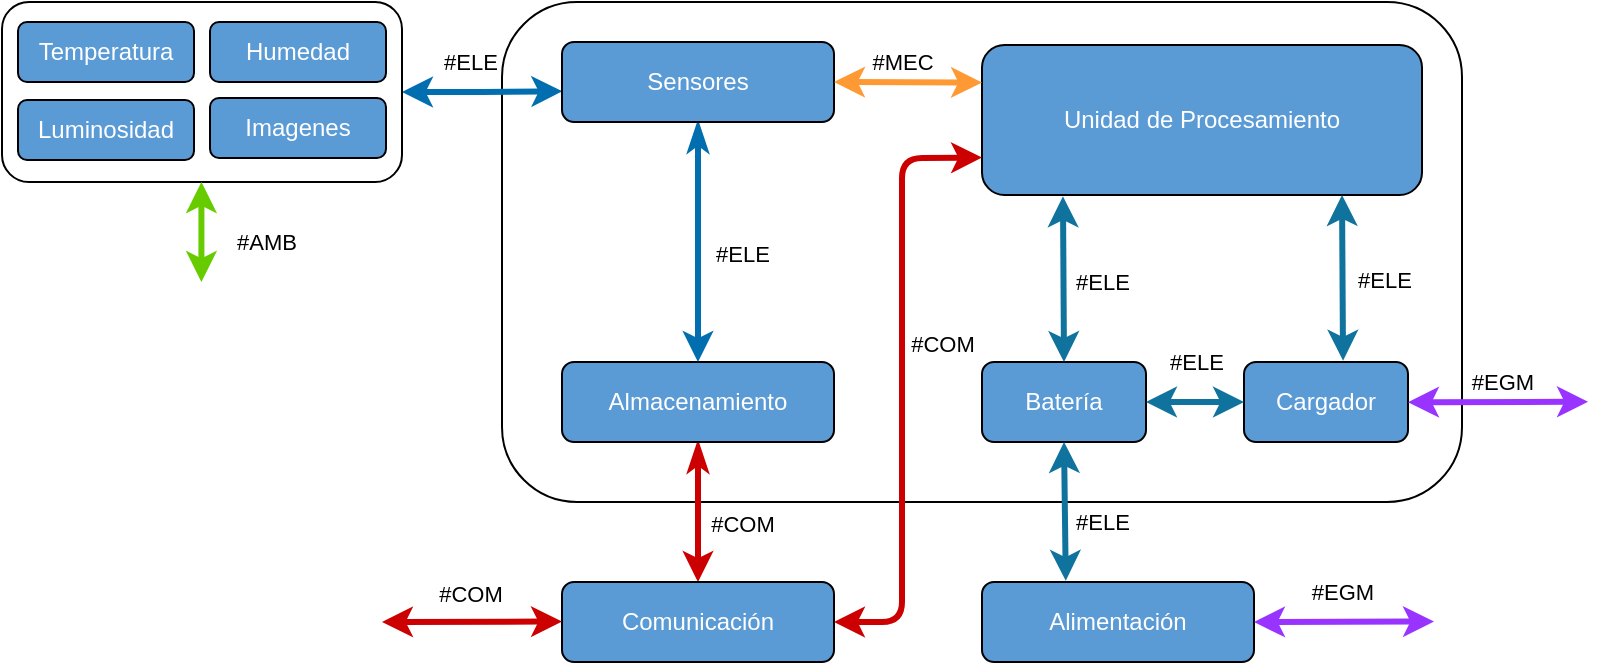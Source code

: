 <mxfile version="14.7.8"><diagram id="b6pocJY9CHgBc72WGK0m" name="Page-1"><mxGraphModel dx="981" dy="519" grid="1" gridSize="10" guides="1" tooltips="1" connect="1" arrows="1" fold="1" page="1" pageScale="1" pageWidth="827" pageHeight="1169" math="0" shadow="0"><root><mxCell id="0"/><mxCell id="1" parent="0"/><mxCell id="VLvqE0nvj4jKx-WeodR5-1" value="" style="rounded=1;whiteSpace=wrap;html=1;fillColor=none;" parent="1" vertex="1"><mxGeometry x="540" y="290" width="480" height="250" as="geometry"/></mxCell><mxCell id="6pdZqBowtHjrku86IgUR-15" style="edgeStyle=orthogonalEdgeStyle;rounded=0;orthogonalLoop=1;jettySize=auto;html=1;entryX=0.001;entryY=0.616;entryDx=0;entryDy=0;entryPerimeter=0;startArrow=classic;startFill=1;strokeWidth=3;strokeColor=#006EAF;" edge="1" parent="1" source="6pdZqBowtHjrku86IgUR-5" target="VLvqE0nvj4jKx-WeodR5-9"><mxGeometry relative="1" as="geometry"/></mxCell><mxCell id="6pdZqBowtHjrku86IgUR-16" value="#ELE" style="edgeLabel;html=1;align=center;verticalAlign=middle;resizable=0;points=[];" vertex="1" connectable="0" parent="6pdZqBowtHjrku86IgUR-15"><mxGeometry x="-0.151" y="-1" relative="1" as="geometry"><mxPoint y="-16" as="offset"/></mxGeometry></mxCell><mxCell id="6pdZqBowtHjrku86IgUR-5" value="" style="rounded=1;whiteSpace=wrap;html=1;fillColor=none;" vertex="1" parent="1"><mxGeometry x="290" y="290" width="200" height="90" as="geometry"/></mxCell><mxCell id="VLvqE0nvj4jKx-WeodR5-4" value="&lt;font color=&quot;#FFFFFF&quot;&gt;Unidad de Procesamiento&lt;/font&gt;" style="rounded=1;whiteSpace=wrap;html=1;fillColor=#5B9BD5;" parent="1" vertex="1"><mxGeometry x="780" y="311.5" width="220" height="75" as="geometry"/></mxCell><mxCell id="VLvqE0nvj4jKx-WeodR5-31" value="" style="edgeStyle=orthogonalEdgeStyle;rounded=0;orthogonalLoop=1;jettySize=auto;html=1;startArrow=classicThin;startFill=1;strokeWidth=3;fillColor=#e51400;strokeColor=#CC0000;" parent="1" source="VLvqE0nvj4jKx-WeodR5-6" target="VLvqE0nvj4jKx-WeodR5-8" edge="1"><mxGeometry relative="1" as="geometry"/></mxCell><mxCell id="VLvqE0nvj4jKx-WeodR5-44" value="#COM" style="edgeLabel;html=1;align=center;verticalAlign=middle;resizable=0;points=[];labelBackgroundColor=none;" parent="VLvqE0nvj4jKx-WeodR5-31" vertex="1" connectable="0"><mxGeometry x="0.327" y="2" relative="1" as="geometry"><mxPoint x="20" y="-6" as="offset"/></mxGeometry></mxCell><mxCell id="VLvqE0nvj4jKx-WeodR5-6" value="&lt;font color=&quot;#ffffff&quot;&gt;Almacenamiento&lt;/font&gt;" style="rounded=1;whiteSpace=wrap;html=1;fillColor=#5B9BD5;" parent="1" vertex="1"><mxGeometry x="570" y="470" width="136" height="40" as="geometry"/></mxCell><mxCell id="VLvqE0nvj4jKx-WeodR5-8" value="&lt;font color=&quot;#ffffff&quot;&gt;Comunicación&lt;/font&gt;" style="rounded=1;whiteSpace=wrap;html=1;fillColor=#5B9BD5;" parent="1" vertex="1"><mxGeometry x="570" y="580" width="136" height="40" as="geometry"/></mxCell><mxCell id="VLvqE0nvj4jKx-WeodR5-30" value="" style="edgeStyle=orthogonalEdgeStyle;rounded=0;orthogonalLoop=1;jettySize=auto;html=1;startArrow=classicThin;startFill=1;strokeWidth=3;fillColor=#1ba1e2;strokeColor=#006EAF;" parent="1" source="VLvqE0nvj4jKx-WeodR5-9" target="VLvqE0nvj4jKx-WeodR5-6" edge="1"><mxGeometry relative="1" as="geometry"/></mxCell><mxCell id="VLvqE0nvj4jKx-WeodR5-47" value="#ELE" style="edgeLabel;html=1;align=center;verticalAlign=middle;resizable=0;points=[];labelBackgroundColor=none;" parent="VLvqE0nvj4jKx-WeodR5-30" vertex="1" connectable="0"><mxGeometry x="-0.341" y="2" relative="1" as="geometry"><mxPoint x="20" y="26" as="offset"/></mxGeometry></mxCell><mxCell id="VLvqE0nvj4jKx-WeodR5-9" value="&lt;font color=&quot;#ffffff&quot;&gt;Sensores&lt;/font&gt;" style="rounded=1;whiteSpace=wrap;html=1;fillColor=#5B9BD5;" parent="1" vertex="1"><mxGeometry x="570" y="310" width="136" height="40" as="geometry"/></mxCell><mxCell id="VLvqE0nvj4jKx-WeodR5-10" value="&lt;font color=&quot;#ffffff&quot;&gt;Batería&lt;/font&gt;" style="rounded=1;whiteSpace=wrap;html=1;fillColor=#5B9BD5;" parent="1" vertex="1"><mxGeometry x="780" y="470" width="82" height="40" as="geometry"/></mxCell><mxCell id="VLvqE0nvj4jKx-WeodR5-11" value="&lt;font color=&quot;#ffffff&quot;&gt;Alimentación&lt;/font&gt;" style="rounded=1;whiteSpace=wrap;html=1;fillColor=#5B9BD5;" parent="1" vertex="1"><mxGeometry x="780" y="580" width="136" height="40" as="geometry"/></mxCell><mxCell id="VLvqE0nvj4jKx-WeodR5-21" value="" style="endArrow=classic;startArrow=classic;html=1;strokeWidth=3;fillColor=#b1ddf0;exitX=0.5;exitY=0;exitDx=0;exitDy=0;strokeColor=#10739e;entryX=0.184;entryY=1.009;entryDx=0;entryDy=0;entryPerimeter=0;" parent="1" source="VLvqE0nvj4jKx-WeodR5-10" target="VLvqE0nvj4jKx-WeodR5-4" edge="1"><mxGeometry width="50" height="50" relative="1" as="geometry"><mxPoint x="839.5" y="470" as="sourcePoint"/><mxPoint x="815" y="389" as="targetPoint"/></mxGeometry></mxCell><mxCell id="VLvqE0nvj4jKx-WeodR5-48" value="#ELE" style="edgeLabel;html=1;align=center;verticalAlign=middle;resizable=0;points=[];labelBackgroundColor=none;" parent="VLvqE0nvj4jKx-WeodR5-21" vertex="1" connectable="0"><mxGeometry x="-0.176" y="-1" relative="1" as="geometry"><mxPoint x="18" y="-6" as="offset"/></mxGeometry></mxCell><mxCell id="VLvqE0nvj4jKx-WeodR5-23" value="" style="endArrow=classic;startArrow=classic;html=1;strokeWidth=3;fillColor=#fa6800;exitX=1;exitY=0.5;exitDx=0;exitDy=0;entryX=0;entryY=0.25;entryDx=0;entryDy=0;strokeColor=#FF9933;" parent="1" source="VLvqE0nvj4jKx-WeodR5-9" target="VLvqE0nvj4jKx-WeodR5-4" edge="1"><mxGeometry width="50" height="50" relative="1" as="geometry"><mxPoint x="720" y="380" as="sourcePoint"/><mxPoint x="770" y="330" as="targetPoint"/></mxGeometry></mxCell><mxCell id="VLvqE0nvj4jKx-WeodR5-46" value="#MEC" style="edgeLabel;html=1;align=center;verticalAlign=middle;resizable=0;points=[];labelBackgroundColor=none;" parent="VLvqE0nvj4jKx-WeodR5-23" vertex="1" connectable="0"><mxGeometry x="0.541" y="-1" relative="1" as="geometry"><mxPoint x="-23" y="-11" as="offset"/></mxGeometry></mxCell><mxCell id="VLvqE0nvj4jKx-WeodR5-24" value="" style="endArrow=classic;startArrow=classic;html=1;strokeWidth=3;fillColor=#b1ddf0;entryX=0.5;entryY=1;entryDx=0;entryDy=0;exitX=0.308;exitY=-0.015;exitDx=0;exitDy=0;strokeColor=#10739e;exitPerimeter=0;" parent="1" edge="1"><mxGeometry width="50" height="50" relative="1" as="geometry"><mxPoint x="821.888" y="579.4" as="sourcePoint"/><mxPoint x="821" y="510.0" as="targetPoint"/></mxGeometry></mxCell><mxCell id="VLvqE0nvj4jKx-WeodR5-49" value="#ELE" style="edgeLabel;html=1;align=center;verticalAlign=middle;resizable=0;points=[];labelBackgroundColor=none;" parent="VLvqE0nvj4jKx-WeodR5-24" vertex="1" connectable="0"><mxGeometry x="-0.601" relative="1" as="geometry"><mxPoint x="18" y="-16" as="offset"/></mxGeometry></mxCell><mxCell id="VLvqE0nvj4jKx-WeodR5-32" value="" style="endArrow=classic;startArrow=classic;html=1;strokeWidth=3;fillColor=#e51400;exitX=1;exitY=0.5;exitDx=0;exitDy=0;entryX=0;entryY=0.75;entryDx=0;entryDy=0;strokeColor=#CC0000;" parent="1" source="VLvqE0nvj4jKx-WeodR5-8" target="VLvqE0nvj4jKx-WeodR5-4" edge="1"><mxGeometry width="50" height="50" relative="1" as="geometry"><mxPoint x="720" y="600" as="sourcePoint"/><mxPoint x="770" y="550" as="targetPoint"/><Array as="points"><mxPoint x="740" y="600"/><mxPoint x="740" y="368"/></Array></mxGeometry></mxCell><mxCell id="VLvqE0nvj4jKx-WeodR5-45" value="#COM" style="edgeLabel;html=1;align=center;verticalAlign=middle;resizable=0;points=[];labelBackgroundColor=none;" parent="VLvqE0nvj4jKx-WeodR5-32" vertex="1" connectable="0"><mxGeometry x="-0.571" y="-4" relative="1" as="geometry"><mxPoint x="16" y="-108" as="offset"/></mxGeometry></mxCell><mxCell id="VLvqE0nvj4jKx-WeodR5-33" value="" style="endArrow=classic;startArrow=classic;html=1;strokeWidth=3;fillColor=#d5e8d4;gradientColor=#97d077;strokeColor=#66CC00;exitX=0.5;exitY=1;exitDx=0;exitDy=0;" parent="1" edge="1"><mxGeometry width="50" height="50" relative="1" as="geometry"><mxPoint x="389.71" y="380" as="sourcePoint"/><mxPoint x="389.71" y="430" as="targetPoint"/></mxGeometry></mxCell><mxCell id="VLvqE0nvj4jKx-WeodR5-42" value="#AMB" style="edgeLabel;html=1;align=center;verticalAlign=middle;resizable=0;points=[];labelBackgroundColor=none;" parent="VLvqE0nvj4jKx-WeodR5-33" vertex="1" connectable="0"><mxGeometry x="-0.235" y="1" relative="1" as="geometry"><mxPoint x="31" y="11" as="offset"/></mxGeometry></mxCell><mxCell id="VLvqE0nvj4jKx-WeodR5-35" value="" style="endArrow=classic;startArrow=classic;html=1;strokeWidth=3;fillColor=none;entryX=0;entryY=0.5;entryDx=0;entryDy=0;strokeColor=#CC0000;" parent="1" edge="1"><mxGeometry width="50" height="50" relative="1" as="geometry"><mxPoint x="480" y="600" as="sourcePoint"/><mxPoint x="570" y="599.76" as="targetPoint"/></mxGeometry></mxCell><mxCell id="VLvqE0nvj4jKx-WeodR5-43" value="#COM" style="edgeLabel;html=1;align=center;verticalAlign=middle;resizable=0;points=[];labelBackgroundColor=none;" parent="VLvqE0nvj4jKx-WeodR5-35" vertex="1" connectable="0"><mxGeometry x="-0.146" y="2" relative="1" as="geometry"><mxPoint x="5" y="-12" as="offset"/></mxGeometry></mxCell><mxCell id="VLvqE0nvj4jKx-WeodR5-36" value="" style="endArrow=classic;startArrow=classic;html=1;strokeWidth=3;fillColor=#6a00ff;entryX=0;entryY=0.5;entryDx=0;entryDy=0;strokeColor=#9933FF;" parent="1" edge="1"><mxGeometry width="50" height="50" relative="1" as="geometry"><mxPoint x="916" y="600" as="sourcePoint"/><mxPoint x="1006" y="599.76" as="targetPoint"/></mxGeometry></mxCell><mxCell id="VLvqE0nvj4jKx-WeodR5-52" value="#EGM" style="edgeLabel;html=1;align=center;verticalAlign=middle;resizable=0;points=[];labelBackgroundColor=none;" parent="VLvqE0nvj4jKx-WeodR5-36" vertex="1" connectable="0"><mxGeometry x="0.337" y="1" relative="1" as="geometry"><mxPoint x="-16" y="-14" as="offset"/></mxGeometry></mxCell><mxCell id="VLvqE0nvj4jKx-WeodR5-38" value="&lt;font color=&quot;#ffffff&quot;&gt;Cargador&lt;/font&gt;" style="rounded=1;whiteSpace=wrap;html=1;fillColor=#5B9BD5;" parent="1" vertex="1"><mxGeometry x="911" y="470" width="82" height="40" as="geometry"/></mxCell><mxCell id="VLvqE0nvj4jKx-WeodR5-39" value="" style="endArrow=classic;startArrow=classic;html=1;strokeWidth=3;fillColor=#b1ddf0;entryX=0;entryY=0.5;entryDx=0;entryDy=0;exitX=1;exitY=0.5;exitDx=0;exitDy=0;strokeColor=#10739e;" parent="1" source="VLvqE0nvj4jKx-WeodR5-10" target="VLvqE0nvj4jKx-WeodR5-38" edge="1"><mxGeometry width="50" height="50" relative="1" as="geometry"><mxPoint x="831.888" y="589.4" as="sourcePoint"/><mxPoint x="831" y="520.0" as="targetPoint"/></mxGeometry></mxCell><mxCell id="VLvqE0nvj4jKx-WeodR5-50" value="#ELE" style="edgeLabel;html=1;align=center;verticalAlign=middle;resizable=0;points=[];labelBackgroundColor=none;" parent="VLvqE0nvj4jKx-WeodR5-39" vertex="1" connectable="0"><mxGeometry x="0.697" y="2" relative="1" as="geometry"><mxPoint x="-17" y="-18" as="offset"/></mxGeometry></mxCell><mxCell id="VLvqE0nvj4jKx-WeodR5-40" value="" style="endArrow=classic;startArrow=classic;html=1;strokeWidth=3;fillColor=#6a00ff;entryX=0;entryY=0.5;entryDx=0;entryDy=0;strokeColor=#9933FF;" parent="1" edge="1"><mxGeometry width="50" height="50" relative="1" as="geometry"><mxPoint x="993" y="490.1" as="sourcePoint"/><mxPoint x="1083" y="489.86" as="targetPoint"/></mxGeometry></mxCell><mxCell id="VLvqE0nvj4jKx-WeodR5-53" value="#EGM" style="edgeLabel;html=1;align=center;verticalAlign=middle;resizable=0;points=[];labelBackgroundColor=none;" parent="VLvqE0nvj4jKx-WeodR5-40" vertex="1" connectable="0"><mxGeometry x="0.492" relative="1" as="geometry"><mxPoint x="-20" y="-10" as="offset"/></mxGeometry></mxCell><mxCell id="VLvqE0nvj4jKx-WeodR5-41" value="" style="endArrow=classic;startArrow=classic;html=1;strokeWidth=3;fillColor=#b1ddf0;exitX=0.5;exitY=0;exitDx=0;exitDy=0;strokeColor=#10739e;entryX=0.184;entryY=1.009;entryDx=0;entryDy=0;entryPerimeter=0;" parent="1" edge="1"><mxGeometry width="50" height="50" relative="1" as="geometry"><mxPoint x="960.52" y="469.33" as="sourcePoint"/><mxPoint x="960" y="386.505" as="targetPoint"/></mxGeometry></mxCell><mxCell id="VLvqE0nvj4jKx-WeodR5-51" value="#ELE" style="edgeLabel;html=1;align=center;verticalAlign=middle;resizable=0;points=[];labelBackgroundColor=none;" parent="VLvqE0nvj4jKx-WeodR5-41" vertex="1" connectable="0"><mxGeometry x="-0.192" y="-2" relative="1" as="geometry"><mxPoint x="18" y="-7" as="offset"/></mxGeometry></mxCell><mxCell id="6pdZqBowtHjrku86IgUR-1" value="&lt;font color=&quot;#FFFFFF&quot;&gt;Temperatura&lt;/font&gt;" style="rounded=1;whiteSpace=wrap;html=1;fillColor=#5B9BD5;" vertex="1" parent="1"><mxGeometry x="298" y="300" width="88" height="30" as="geometry"/></mxCell><mxCell id="6pdZqBowtHjrku86IgUR-8" value="&lt;font color=&quot;#FFFFFF&quot;&gt;Humedad&lt;/font&gt;" style="rounded=1;whiteSpace=wrap;html=1;fillColor=#5B9BD5;" vertex="1" parent="1"><mxGeometry x="394" y="300" width="88" height="30" as="geometry"/></mxCell><mxCell id="6pdZqBowtHjrku86IgUR-10" value="&lt;font color=&quot;#FFFFFF&quot;&gt;Luminosidad&lt;/font&gt;" style="rounded=1;whiteSpace=wrap;html=1;fillColor=#5B9BD5;" vertex="1" parent="1"><mxGeometry x="298" y="339" width="88" height="30" as="geometry"/></mxCell><mxCell id="6pdZqBowtHjrku86IgUR-11" value="&lt;font color=&quot;#FFFFFF&quot;&gt;Imagenes&lt;/font&gt;" style="rounded=1;whiteSpace=wrap;html=1;fillColor=#5B9BD5;" vertex="1" parent="1"><mxGeometry x="394" y="338" width="88" height="30" as="geometry"/></mxCell></root></mxGraphModel></diagram></mxfile>